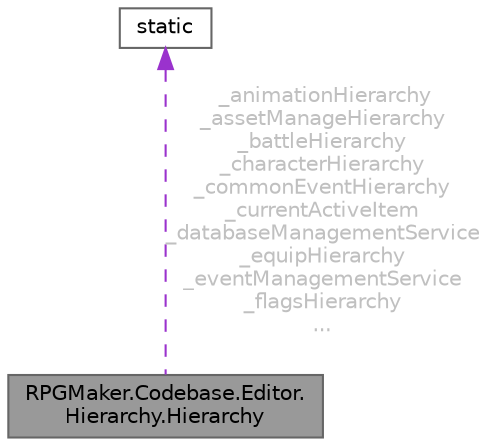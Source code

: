 digraph "RPGMaker.Codebase.Editor.Hierarchy.Hierarchy"
{
 // LATEX_PDF_SIZE
  bgcolor="transparent";
  edge [fontname=Helvetica,fontsize=10,labelfontname=Helvetica,labelfontsize=10];
  node [fontname=Helvetica,fontsize=10,shape=box,height=0.2,width=0.4];
  Node1 [id="Node000001",label="RPGMaker.Codebase.Editor.\lHierarchy.Hierarchy",height=0.2,width=0.4,color="gray40", fillcolor="grey60", style="filled", fontcolor="black",tooltip="Hierarchy全体を制御するクラス"];
  Node2 -> Node1 [id="edge1_Node000001_Node000002",dir="back",color="darkorchid3",style="dashed",tooltip=" ",label=" _animationHierarchy\n_assetManageHierarchy\n_battleHierarchy\n_characterHierarchy\n_commonEventHierarchy\n_currentActiveItem\n_databaseManagementService\n_equipHierarchy\n_eventManagementService\n_flagsHierarchy\n...",fontcolor="grey" ];
  Node2 [id="Node000002",label="static",height=0.2,width=0.4,color="gray40", fillcolor="white", style="filled",tooltip=" "];
}
